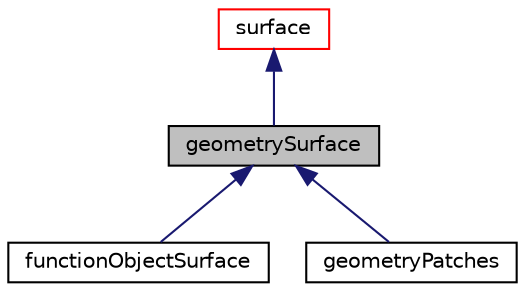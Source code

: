 digraph "geometrySurface"
{
  bgcolor="transparent";
  edge [fontname="Helvetica",fontsize="10",labelfontname="Helvetica",labelfontsize="10"];
  node [fontname="Helvetica",fontsize="10",shape=record];
  Node1 [label="geometrySurface",height=0.2,width=0.4,color="black", fillcolor="grey75", style="filled" fontcolor="black"];
  Node2 -> Node1 [dir="back",color="midnightblue",fontsize="10",style="solid",fontname="Helvetica"];
  Node2 [label="surface",height=0.2,width=0.4,color="red",URL="$classFoam_1_1functionObjects_1_1runTimePostPro_1_1surface.html",tooltip="Visualisation of surface data with additional routines for handling parallel distributed data..."];
  Node1 -> Node3 [dir="back",color="midnightblue",fontsize="10",style="solid",fontname="Helvetica"];
  Node3 [label="functionObjectSurface",height=0.2,width=0.4,color="black",URL="$classFoam_1_1functionObjects_1_1runTimePostPro_1_1functionObjectSurface.html",tooltip="Visualisation of surface data from function object output, typically the result of a prior sampled su..."];
  Node1 -> Node4 [dir="back",color="midnightblue",fontsize="10",style="solid",fontname="Helvetica"];
  Node4 [label="geometryPatches",height=0.2,width=0.4,color="black",URL="$classFoam_1_1functionObjects_1_1runTimePostPro_1_1geometryPatches.html",tooltip="Visualisation of OpenFOAM patches and fields. "];
}

